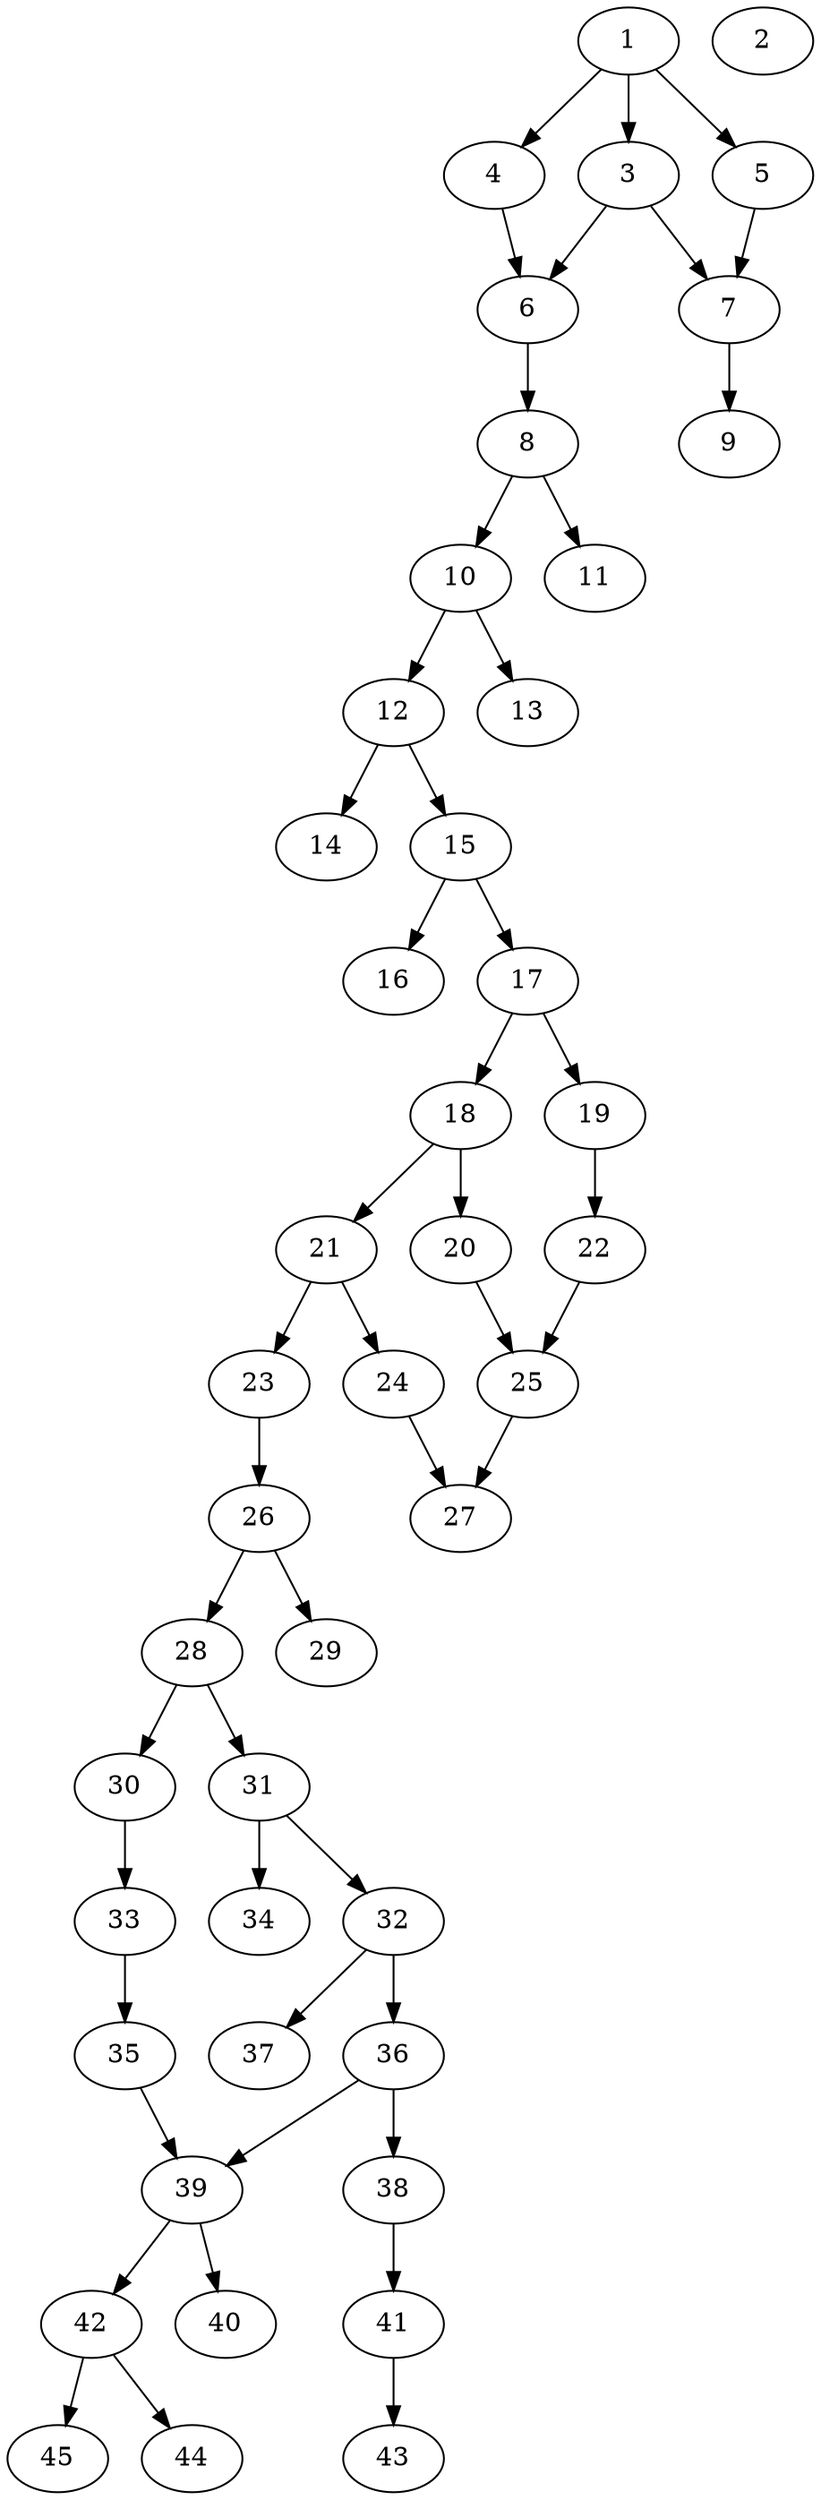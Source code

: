 // DAG automatically generated by daggen at Thu Oct  3 14:07:25 2019
// ./daggen --dot -n 45 --ccr 0.4 --fat 0.3 --regular 0.7 --density 0.5 --mindata 5242880 --maxdata 52428800 
digraph G {
  1 [size="62589440", alpha="0.19", expect_size="25035776"] 
  1 -> 3 [size ="25035776"]
  1 -> 4 [size ="25035776"]
  1 -> 5 [size ="25035776"]
  2 [size="34398720", alpha="0.13", expect_size="13759488"] 
  3 [size="44088320", alpha="0.08", expect_size="17635328"] 
  3 -> 6 [size ="17635328"]
  3 -> 7 [size ="17635328"]
  4 [size="67870720", alpha="0.05", expect_size="27148288"] 
  4 -> 6 [size ="27148288"]
  5 [size="118773760", alpha="0.10", expect_size="47509504"] 
  5 -> 7 [size ="47509504"]
  6 [size="41968640", alpha="0.17", expect_size="16787456"] 
  6 -> 8 [size ="16787456"]
  7 [size="79946240", alpha="0.01", expect_size="31978496"] 
  7 -> 9 [size ="31978496"]
  8 [size="69568000", alpha="0.11", expect_size="27827200"] 
  8 -> 10 [size ="27827200"]
  8 -> 11 [size ="27827200"]
  9 [size="87334400", alpha="0.05", expect_size="34933760"] 
  10 [size="63810560", alpha="0.19", expect_size="25524224"] 
  10 -> 12 [size ="25524224"]
  10 -> 13 [size ="25524224"]
  11 [size="29593600", alpha="0.18", expect_size="11837440"] 
  12 [size="26613760", alpha="0.14", expect_size="10645504"] 
  12 -> 14 [size ="10645504"]
  12 -> 15 [size ="10645504"]
  13 [size="105955840", alpha="0.06", expect_size="42382336"] 
  14 [size="36769280", alpha="0.18", expect_size="14707712"] 
  15 [size="67159040", alpha="0.02", expect_size="26863616"] 
  15 -> 16 [size ="26863616"]
  15 -> 17 [size ="26863616"]
  16 [size="125580800", alpha="0.14", expect_size="50232320"] 
  17 [size="107906560", alpha="0.10", expect_size="43162624"] 
  17 -> 18 [size ="43162624"]
  17 -> 19 [size ="43162624"]
  18 [size="114662400", alpha="0.02", expect_size="45864960"] 
  18 -> 20 [size ="45864960"]
  18 -> 21 [size ="45864960"]
  19 [size="61160960", alpha="0.19", expect_size="24464384"] 
  19 -> 22 [size ="24464384"]
  20 [size="93027840", alpha="0.20", expect_size="37211136"] 
  20 -> 25 [size ="37211136"]
  21 [size="85186560", alpha="0.10", expect_size="34074624"] 
  21 -> 23 [size ="34074624"]
  21 -> 24 [size ="34074624"]
  22 [size="75514880", alpha="0.03", expect_size="30205952"] 
  22 -> 25 [size ="30205952"]
  23 [size="39047680", alpha="0.01", expect_size="15619072"] 
  23 -> 26 [size ="15619072"]
  24 [size="74910720", alpha="0.09", expect_size="29964288"] 
  24 -> 27 [size ="29964288"]
  25 [size="64145920", alpha="0.15", expect_size="25658368"] 
  25 -> 27 [size ="25658368"]
  26 [size="74631680", alpha="0.06", expect_size="29852672"] 
  26 -> 28 [size ="29852672"]
  26 -> 29 [size ="29852672"]
  27 [size="40366080", alpha="0.08", expect_size="16146432"] 
  28 [size="97344000", alpha="0.19", expect_size="38937600"] 
  28 -> 30 [size ="38937600"]
  28 -> 31 [size ="38937600"]
  29 [size="109491200", alpha="0.03", expect_size="43796480"] 
  30 [size="101450240", alpha="0.16", expect_size="40580096"] 
  30 -> 33 [size ="40580096"]
  31 [size="101030400", alpha="0.12", expect_size="40412160"] 
  31 -> 32 [size ="40412160"]
  31 -> 34 [size ="40412160"]
  32 [size="39749120", alpha="0.09", expect_size="15899648"] 
  32 -> 36 [size ="15899648"]
  32 -> 37 [size ="15899648"]
  33 [size="56865280", alpha="0.03", expect_size="22746112"] 
  33 -> 35 [size ="22746112"]
  34 [size="65395200", alpha="0.00", expect_size="26158080"] 
  35 [size="120102400", alpha="0.07", expect_size="48040960"] 
  35 -> 39 [size ="48040960"]
  36 [size="90723840", alpha="0.13", expect_size="36289536"] 
  36 -> 38 [size ="36289536"]
  36 -> 39 [size ="36289536"]
  37 [size="124090880", alpha="0.15", expect_size="49636352"] 
  38 [size="51112960", alpha="0.14", expect_size="20445184"] 
  38 -> 41 [size ="20445184"]
  39 [size="46215680", alpha="0.01", expect_size="18486272"] 
  39 -> 40 [size ="18486272"]
  39 -> 42 [size ="18486272"]
  40 [size="65666560", alpha="0.02", expect_size="26266624"] 
  41 [size="42204160", alpha="0.15", expect_size="16881664"] 
  41 -> 43 [size ="16881664"]
  42 [size="110279680", alpha="0.19", expect_size="44111872"] 
  42 -> 44 [size ="44111872"]
  42 -> 45 [size ="44111872"]
  43 [size="47472640", alpha="0.07", expect_size="18989056"] 
  44 [size="64599040", alpha="0.05", expect_size="25839616"] 
  45 [size="67353600", alpha="0.12", expect_size="26941440"] 
}
